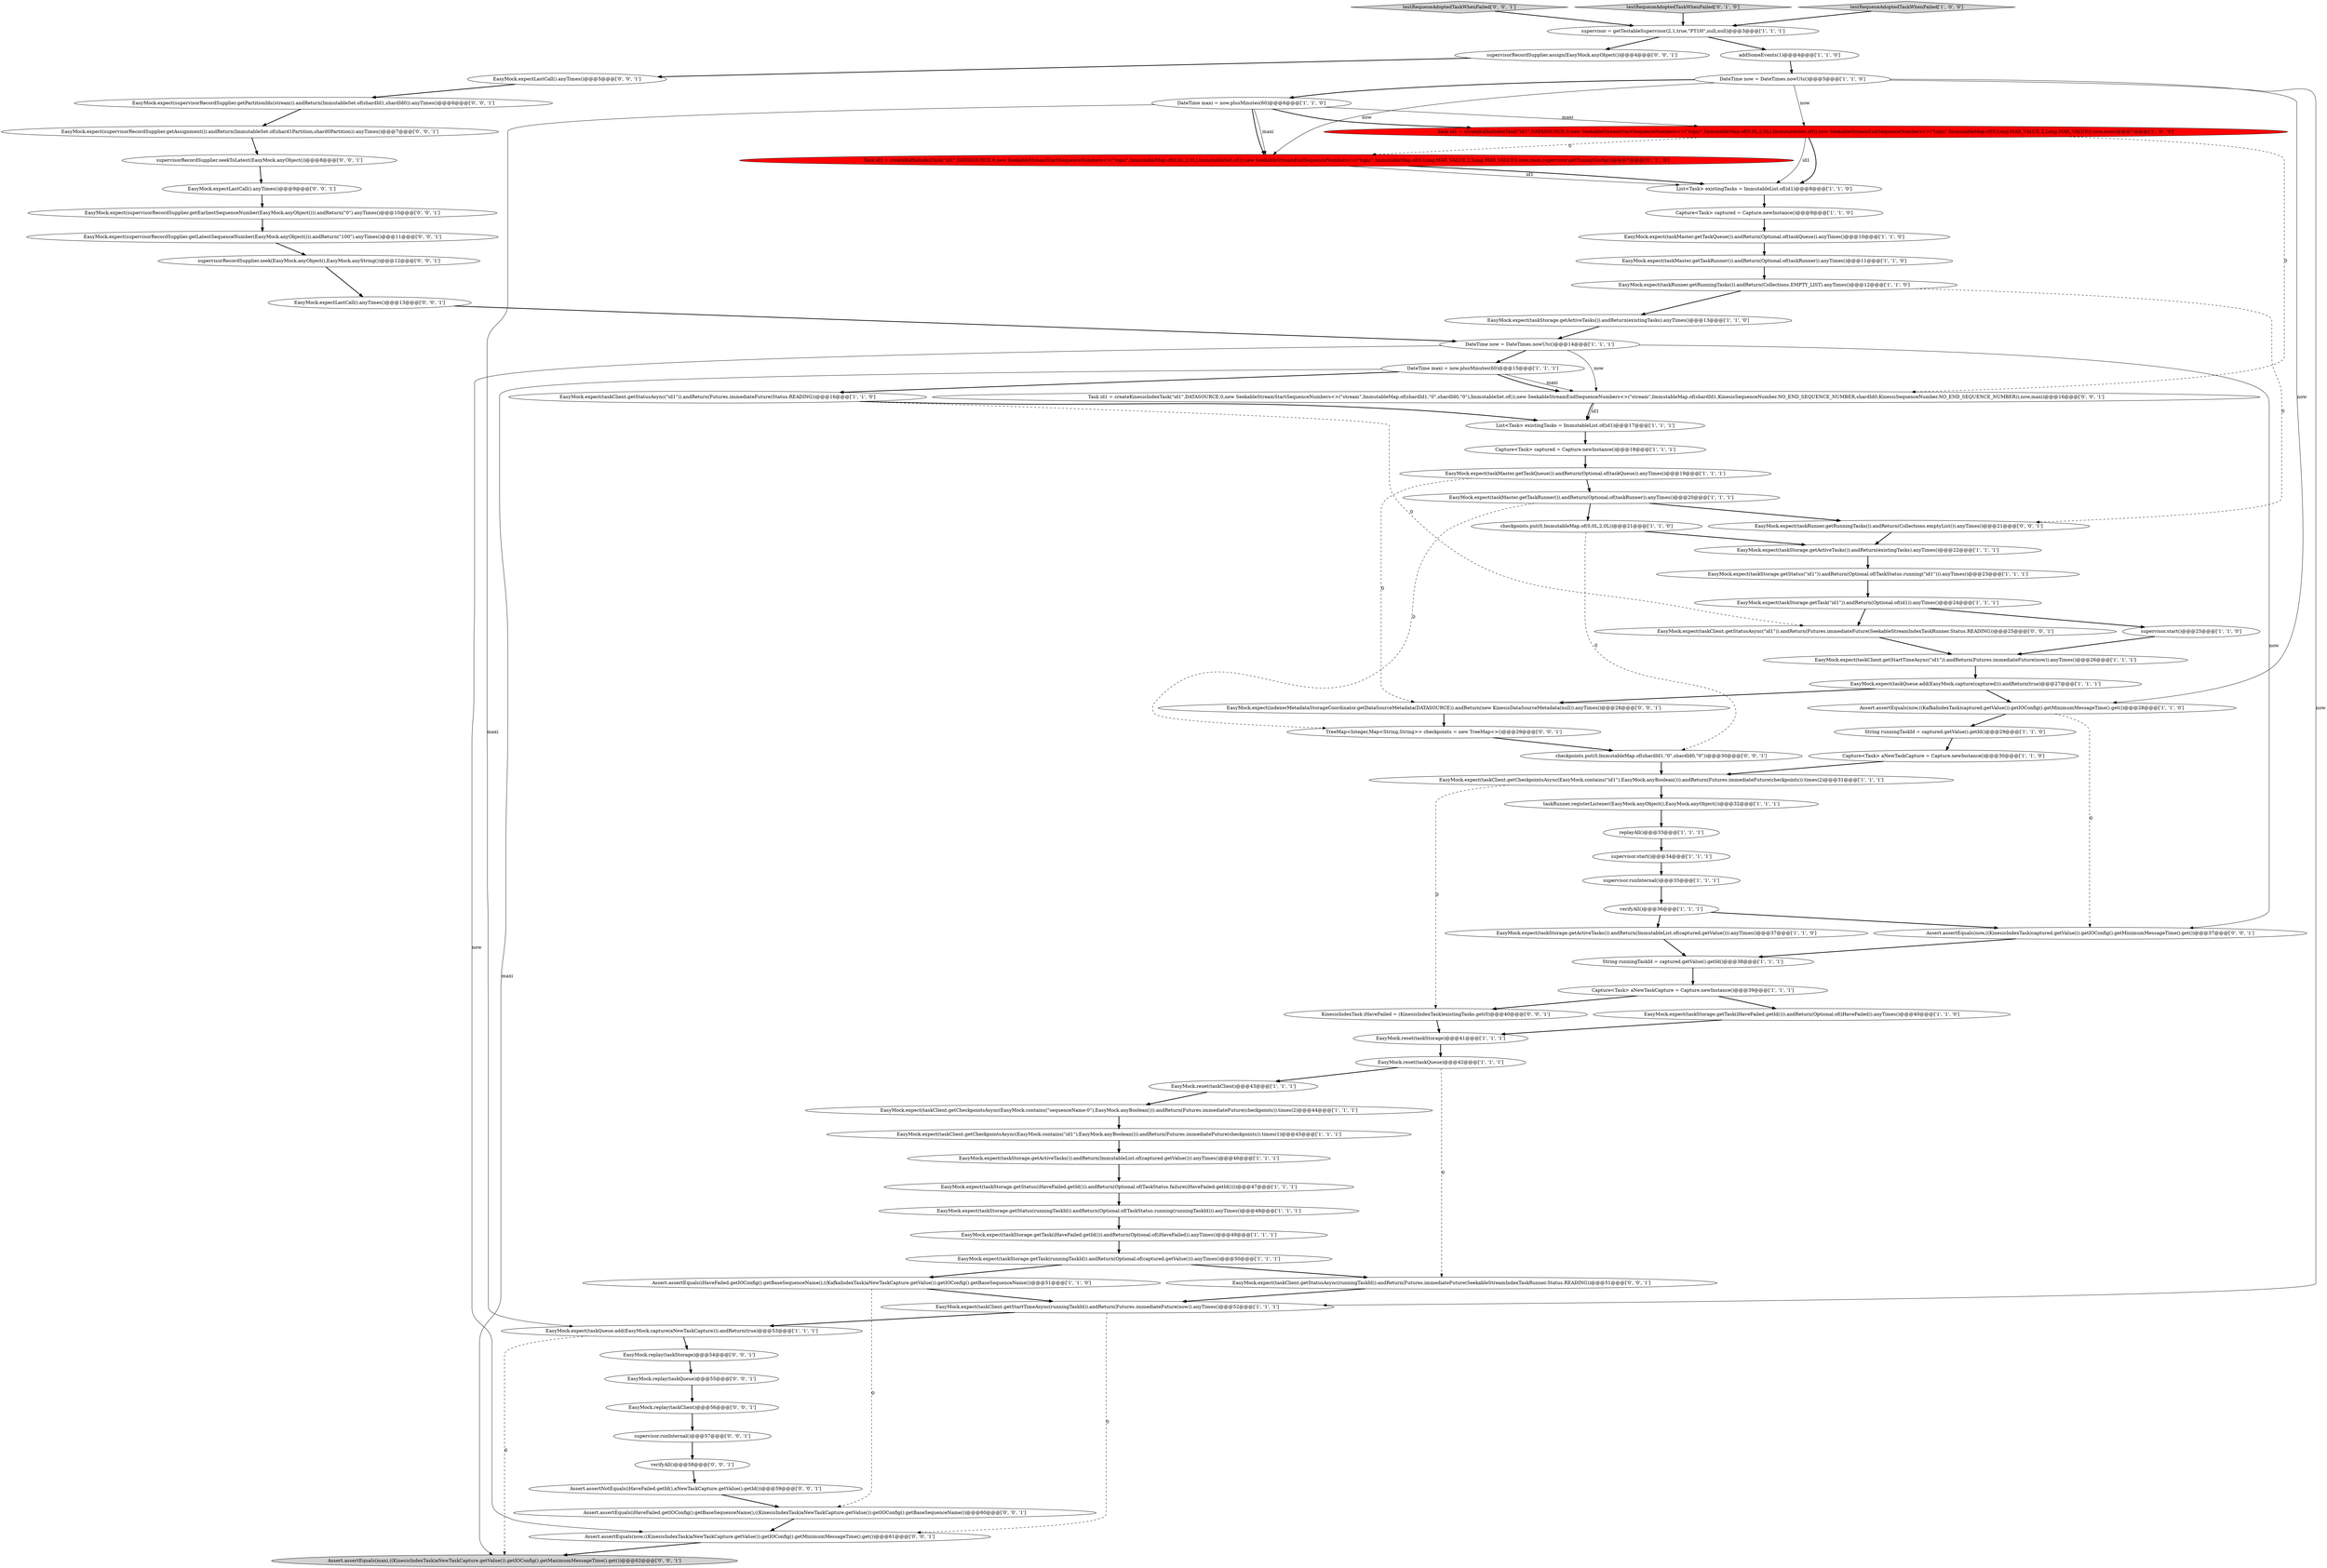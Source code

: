 digraph {
25 [style = filled, label = "EasyMock.expect(taskStorage.getTask(iHaveFailed.getId())).andReturn(Optional.of(iHaveFailed)).anyTimes()@@@49@@@['1', '1', '1']", fillcolor = white, shape = ellipse image = "AAA0AAABBB1BBB"];
8 [style = filled, label = "EasyMock.expect(taskStorage.getActiveTasks()).andReturn(existingTasks).anyTimes()@@@22@@@['1', '1', '1']", fillcolor = white, shape = ellipse image = "AAA0AAABBB1BBB"];
39 [style = filled, label = "Assert.assertEquals(now,((KafkaIndexTask)captured.getValue()).getIOConfig().getMinimumMessageTime().get())@@@28@@@['1', '1', '0']", fillcolor = white, shape = ellipse image = "AAA0AAABBB1BBB"];
23 [style = filled, label = "List<Task> existingTasks = ImmutableList.of(id1)@@@17@@@['1', '1', '1']", fillcolor = white, shape = ellipse image = "AAA0AAABBB1BBB"];
47 [style = filled, label = "Capture<Task> captured = Capture.newInstance()@@@18@@@['1', '1', '1']", fillcolor = white, shape = ellipse image = "AAA0AAABBB1BBB"];
9 [style = filled, label = "EasyMock.expect(taskQueue.add(EasyMock.capture(captured))).andReturn(true)@@@27@@@['1', '1', '1']", fillcolor = white, shape = ellipse image = "AAA0AAABBB1BBB"];
13 [style = filled, label = "EasyMock.expect(taskStorage.getStatus(\"id1\")).andReturn(Optional.of(TaskStatus.running(\"id1\"))).anyTimes()@@@23@@@['1', '1', '1']", fillcolor = white, shape = ellipse image = "AAA0AAABBB1BBB"];
33 [style = filled, label = "Capture<Task> aNewTaskCapture = Capture.newInstance()@@@30@@@['1', '1', '0']", fillcolor = white, shape = ellipse image = "AAA0AAABBB1BBB"];
50 [style = filled, label = "supervisor = getTestableSupervisor(2,1,true,\"PT1H\",null,null)@@@3@@@['1', '1', '1']", fillcolor = white, shape = ellipse image = "AAA0AAABBB1BBB"];
67 [style = filled, label = "EasyMock.replay(taskQueue)@@@55@@@['0', '0', '1']", fillcolor = white, shape = ellipse image = "AAA0AAABBB3BBB"];
43 [style = filled, label = "EasyMock.expect(taskStorage.getActiveTasks()).andReturn(ImmutableList.of(captured.getValue())).anyTimes()@@@37@@@['1', '1', '0']", fillcolor = white, shape = ellipse image = "AAA0AAABBB1BBB"];
28 [style = filled, label = "taskRunner.registerListener(EasyMock.anyObject(),EasyMock.anyObject())@@@32@@@['1', '1', '1']", fillcolor = white, shape = ellipse image = "AAA0AAABBB1BBB"];
34 [style = filled, label = "EasyMock.expect(taskStorage.getTask(runningTaskId)).andReturn(Optional.of(captured.getValue())).anyTimes()@@@50@@@['1', '1', '1']", fillcolor = white, shape = ellipse image = "AAA0AAABBB1BBB"];
48 [style = filled, label = "String runningTaskId = captured.getValue().getId()@@@38@@@['1', '1', '1']", fillcolor = white, shape = ellipse image = "AAA0AAABBB1BBB"];
4 [style = filled, label = "EasyMock.expect(taskRunner.getRunningTasks()).andReturn(Collections.EMPTY_LIST).anyTimes()@@@12@@@['1', '1', '0']", fillcolor = white, shape = ellipse image = "AAA0AAABBB1BBB"];
31 [style = filled, label = "EasyMock.expect(taskStorage.getActiveTasks()).andReturn(ImmutableList.of(captured.getValue())).anyTimes()@@@46@@@['1', '1', '1']", fillcolor = white, shape = ellipse image = "AAA0AAABBB1BBB"];
37 [style = filled, label = "EasyMock.expect(taskStorage.getActiveTasks()).andReturn(existingTasks).anyTimes()@@@13@@@['1', '1', '0']", fillcolor = white, shape = ellipse image = "AAA0AAABBB1BBB"];
59 [style = filled, label = "supervisor.runInternal()@@@57@@@['0', '0', '1']", fillcolor = white, shape = ellipse image = "AAA0AAABBB3BBB"];
55 [style = filled, label = "checkpoints.put(0,ImmutableMap.of(shardId1,\"0\",shardId0,\"0\"))@@@30@@@['0', '0', '1']", fillcolor = white, shape = ellipse image = "AAA0AAABBB3BBB"];
32 [style = filled, label = "addSomeEvents(1)@@@4@@@['1', '1', '0']", fillcolor = white, shape = ellipse image = "AAA0AAABBB1BBB"];
62 [style = filled, label = "Assert.assertEquals(iHaveFailed.getIOConfig().getBaseSequenceName(),((KinesisIndexTask)aNewTaskCapture.getValue()).getIOConfig().getBaseSequenceName())@@@60@@@['0', '0', '1']", fillcolor = white, shape = ellipse image = "AAA0AAABBB3BBB"];
40 [style = filled, label = "DateTime maxi = now.plusMinutes(60)@@@15@@@['1', '1', '1']", fillcolor = white, shape = ellipse image = "AAA0AAABBB1BBB"];
68 [style = filled, label = "testRequeueAdoptedTaskWhenFailed['0', '0', '1']", fillcolor = lightgray, shape = diamond image = "AAA0AAABBB3BBB"];
46 [style = filled, label = "DateTime maxi = now.plusMinutes(60)@@@6@@@['1', '1', '0']", fillcolor = white, shape = ellipse image = "AAA0AAABBB1BBB"];
52 [style = filled, label = "testRequeueAdoptedTaskWhenFailed['0', '1', '0']", fillcolor = lightgray, shape = diamond image = "AAA0AAABBB2BBB"];
72 [style = filled, label = "EasyMock.expect(supervisorRecordSupplier.getEarliestSequenceNumber(EasyMock.anyObject())).andReturn(\"0\").anyTimes()@@@10@@@['0', '0', '1']", fillcolor = white, shape = ellipse image = "AAA0AAABBB3BBB"];
58 [style = filled, label = "EasyMock.expect(supervisorRecordSupplier.getPartitionIds(stream)).andReturn(ImmutableSet.of(shardId1,shardId0)).anyTimes()@@@6@@@['0', '0', '1']", fillcolor = white, shape = ellipse image = "AAA0AAABBB3BBB"];
29 [style = filled, label = "EasyMock.reset(taskClient)@@@43@@@['1', '1', '1']", fillcolor = white, shape = ellipse image = "AAA0AAABBB1BBB"];
79 [style = filled, label = "Assert.assertEquals(now,((KinesisIndexTask)aNewTaskCapture.getValue()).getIOConfig().getMinimumMessageTime().get())@@@61@@@['0', '0', '1']", fillcolor = white, shape = ellipse image = "AAA0AAABBB3BBB"];
57 [style = filled, label = "Assert.assertEquals(maxi,((KinesisIndexTask)aNewTaskCapture.getValue()).getIOConfig().getMaximumMessageTime().get())@@@62@@@['0', '0', '1']", fillcolor = lightgray, shape = ellipse image = "AAA0AAABBB3BBB"];
12 [style = filled, label = "EasyMock.expect(taskStorage.getTask(iHaveFailed.getId())).andReturn(Optional.of(iHaveFailed)).anyTimes()@@@40@@@['1', '1', '0']", fillcolor = white, shape = ellipse image = "AAA0AAABBB1BBB"];
27 [style = filled, label = "Task id1 = createKafkaIndexTask(\"id1\",DATASOURCE,0,new SeekableStreamStartSequenceNumbers<>(\"topic\",ImmutableMap.of(0,0L,2,0L),ImmutableSet.of()),new SeekableStreamEndSequenceNumbers<>(\"topic\",ImmutableMap.of(0,Long.MAX_VALUE,2,Long.MAX_VALUE)),now,maxi)@@@7@@@['1', '0', '0']", fillcolor = red, shape = ellipse image = "AAA1AAABBB1BBB"];
7 [style = filled, label = "EasyMock.expect(taskClient.getCheckpointsAsync(EasyMock.contains(\"id1\"),EasyMock.anyBoolean())).andReturn(Futures.immediateFuture(checkpoints)).times(1)@@@45@@@['1', '1', '1']", fillcolor = white, shape = ellipse image = "AAA0AAABBB1BBB"];
30 [style = filled, label = "DateTime now = DateTimes.nowUtc()@@@14@@@['1', '1', '1']", fillcolor = white, shape = ellipse image = "AAA0AAABBB1BBB"];
56 [style = filled, label = "Assert.assertNotEquals(iHaveFailed.getId(),aNewTaskCapture.getValue().getId())@@@59@@@['0', '0', '1']", fillcolor = white, shape = ellipse image = "AAA0AAABBB3BBB"];
17 [style = filled, label = "EasyMock.expect(taskMaster.getTaskQueue()).andReturn(Optional.of(taskQueue)).anyTimes()@@@10@@@['1', '1', '0']", fillcolor = white, shape = ellipse image = "AAA0AAABBB1BBB"];
49 [style = filled, label = "supervisor.runInternal()@@@35@@@['1', '1', '1']", fillcolor = white, shape = ellipse image = "AAA0AAABBB1BBB"];
18 [style = filled, label = "Capture<Task> aNewTaskCapture = Capture.newInstance()@@@39@@@['1', '1', '1']", fillcolor = white, shape = ellipse image = "AAA0AAABBB1BBB"];
60 [style = filled, label = "EasyMock.replay(taskStorage)@@@54@@@['0', '0', '1']", fillcolor = white, shape = ellipse image = "AAA0AAABBB3BBB"];
6 [style = filled, label = "supervisor.start()@@@34@@@['1', '1', '1']", fillcolor = white, shape = ellipse image = "AAA0AAABBB1BBB"];
5 [style = filled, label = "Capture<Task> captured = Capture.newInstance()@@@9@@@['1', '1', '0']", fillcolor = white, shape = ellipse image = "AAA0AAABBB1BBB"];
14 [style = filled, label = "testRequeueAdoptedTaskWhenFailed['1', '0', '0']", fillcolor = lightgray, shape = diamond image = "AAA0AAABBB1BBB"];
0 [style = filled, label = "DateTime now = DateTimes.nowUtc()@@@5@@@['1', '1', '0']", fillcolor = white, shape = ellipse image = "AAA0AAABBB1BBB"];
38 [style = filled, label = "String runningTaskId = captured.getValue().getId()@@@29@@@['1', '1', '0']", fillcolor = white, shape = ellipse image = "AAA0AAABBB1BBB"];
45 [style = filled, label = "EasyMock.expect(taskClient.getStartTimeAsync(runningTaskId)).andReturn(Futures.immediateFuture(now)).anyTimes()@@@52@@@['1', '1', '1']", fillcolor = white, shape = ellipse image = "AAA0AAABBB1BBB"];
64 [style = filled, label = "EasyMock.expect(supervisorRecordSupplier.getAssignment()).andReturn(ImmutableSet.of(shard1Partition,shard0Partition)).anyTimes()@@@7@@@['0', '0', '1']", fillcolor = white, shape = ellipse image = "AAA0AAABBB3BBB"];
66 [style = filled, label = "Assert.assertEquals(now,((KinesisIndexTask)captured.getValue()).getIOConfig().getMinimumMessageTime().get())@@@37@@@['0', '0', '1']", fillcolor = white, shape = ellipse image = "AAA0AAABBB3BBB"];
71 [style = filled, label = "KinesisIndexTask iHaveFailed = (KinesisIndexTask)existingTasks.get(0)@@@40@@@['0', '0', '1']", fillcolor = white, shape = ellipse image = "AAA0AAABBB3BBB"];
10 [style = filled, label = "verifyAll()@@@36@@@['1', '1', '1']", fillcolor = white, shape = ellipse image = "AAA0AAABBB1BBB"];
36 [style = filled, label = "EasyMock.expect(taskClient.getCheckpointsAsync(EasyMock.contains(\"id1\"),EasyMock.anyBoolean())).andReturn(Futures.immediateFuture(checkpoints)).times(2)@@@31@@@['1', '1', '1']", fillcolor = white, shape = ellipse image = "AAA0AAABBB1BBB"];
51 [style = filled, label = "EasyMock.expect(taskStorage.getTask(\"id1\")).andReturn(Optional.of(id1)).anyTimes()@@@24@@@['1', '1', '1']", fillcolor = white, shape = ellipse image = "AAA0AAABBB1BBB"];
76 [style = filled, label = "supervisorRecordSupplier.seekToLatest(EasyMock.anyObject())@@@8@@@['0', '0', '1']", fillcolor = white, shape = ellipse image = "AAA0AAABBB3BBB"];
77 [style = filled, label = "supervisorRecordSupplier.seek(EasyMock.anyObject(),EasyMock.anyString())@@@12@@@['0', '0', '1']", fillcolor = white, shape = ellipse image = "AAA0AAABBB3BBB"];
35 [style = filled, label = "EasyMock.expect(taskClient.getStartTimeAsync(\"id1\")).andReturn(Futures.immediateFuture(now)).anyTimes()@@@26@@@['1', '1', '1']", fillcolor = white, shape = ellipse image = "AAA0AAABBB1BBB"];
54 [style = filled, label = "EasyMock.expect(taskClient.getStatusAsync(runningTaskId)).andReturn(Futures.immediateFuture(SeekableStreamIndexTaskRunner.Status.READING))@@@51@@@['0', '0', '1']", fillcolor = white, shape = ellipse image = "AAA0AAABBB3BBB"];
24 [style = filled, label = "checkpoints.put(0,ImmutableMap.of(0,0L,2,0L))@@@21@@@['1', '1', '0']", fillcolor = white, shape = ellipse image = "AAA0AAABBB1BBB"];
20 [style = filled, label = "EasyMock.expect(taskClient.getStatusAsync(\"id1\")).andReturn(Futures.immediateFuture(Status.READING))@@@16@@@['1', '1', '0']", fillcolor = white, shape = ellipse image = "AAA0AAABBB1BBB"];
53 [style = filled, label = "Task id1 = createKafkaIndexTask(\"id1\",DATASOURCE,0,new SeekableStreamStartSequenceNumbers<>(\"topic\",ImmutableMap.of(0,0L,2,0L),ImmutableSet.of()),new SeekableStreamEndSequenceNumbers<>(\"topic\",ImmutableMap.of(0,Long.MAX_VALUE,2,Long.MAX_VALUE)),now,maxi,supervisor.getTuningConfig())@@@7@@@['0', '1', '0']", fillcolor = red, shape = ellipse image = "AAA1AAABBB2BBB"];
65 [style = filled, label = "EasyMock.expectLastCall().anyTimes()@@@5@@@['0', '0', '1']", fillcolor = white, shape = ellipse image = "AAA0AAABBB3BBB"];
69 [style = filled, label = "EasyMock.expectLastCall().anyTimes()@@@13@@@['0', '0', '1']", fillcolor = white, shape = ellipse image = "AAA0AAABBB3BBB"];
2 [style = filled, label = "EasyMock.expect(taskClient.getCheckpointsAsync(EasyMock.contains(\"sequenceName-0\"),EasyMock.anyBoolean())).andReturn(Futures.immediateFuture(checkpoints)).times(2)@@@44@@@['1', '1', '1']", fillcolor = white, shape = ellipse image = "AAA0AAABBB1BBB"];
63 [style = filled, label = "verifyAll()@@@58@@@['0', '0', '1']", fillcolor = white, shape = ellipse image = "AAA0AAABBB3BBB"];
19 [style = filled, label = "EasyMock.expect(taskMaster.getTaskRunner()).andReturn(Optional.of(taskRunner)).anyTimes()@@@11@@@['1', '1', '0']", fillcolor = white, shape = ellipse image = "AAA0AAABBB1BBB"];
26 [style = filled, label = "EasyMock.expect(taskQueue.add(EasyMock.capture(aNewTaskCapture))).andReturn(true)@@@53@@@['1', '1', '1']", fillcolor = white, shape = ellipse image = "AAA0AAABBB1BBB"];
42 [style = filled, label = "EasyMock.expect(taskMaster.getTaskQueue()).andReturn(Optional.of(taskQueue)).anyTimes()@@@19@@@['1', '1', '1']", fillcolor = white, shape = ellipse image = "AAA0AAABBB1BBB"];
81 [style = filled, label = "EasyMock.expect(taskRunner.getRunningTasks()).andReturn(Collections.emptyList()).anyTimes()@@@21@@@['0', '0', '1']", fillcolor = white, shape = ellipse image = "AAA0AAABBB3BBB"];
82 [style = filled, label = "EasyMock.expect(supervisorRecordSupplier.getLatestSequenceNumber(EasyMock.anyObject())).andReturn(\"100\").anyTimes()@@@11@@@['0', '0', '1']", fillcolor = white, shape = ellipse image = "AAA0AAABBB3BBB"];
74 [style = filled, label = "EasyMock.replay(taskClient)@@@56@@@['0', '0', '1']", fillcolor = white, shape = ellipse image = "AAA0AAABBB3BBB"];
73 [style = filled, label = "Task id1 = createKinesisIndexTask(\"id1\",DATASOURCE,0,new SeekableStreamStartSequenceNumbers<>(\"stream\",ImmutableMap.of(shardId1,\"0\",shardId0,\"0\"),ImmutableSet.of()),new SeekableStreamEndSequenceNumbers<>(\"stream\",ImmutableMap.of(shardId1,KinesisSequenceNumber.NO_END_SEQUENCE_NUMBER,shardId0,KinesisSequenceNumber.NO_END_SEQUENCE_NUMBER)),now,maxi)@@@16@@@['0', '0', '1']", fillcolor = white, shape = ellipse image = "AAA0AAABBB3BBB"];
15 [style = filled, label = "replayAll()@@@33@@@['1', '1', '1']", fillcolor = white, shape = ellipse image = "AAA0AAABBB1BBB"];
41 [style = filled, label = "EasyMock.reset(taskQueue)@@@42@@@['1', '1', '1']", fillcolor = white, shape = ellipse image = "AAA0AAABBB1BBB"];
70 [style = filled, label = "EasyMock.expect(indexerMetadataStorageCoordinator.getDataSourceMetadata(DATASOURCE)).andReturn(new KinesisDataSourceMetadata(null)).anyTimes()@@@28@@@['0', '0', '1']", fillcolor = white, shape = ellipse image = "AAA0AAABBB3BBB"];
1 [style = filled, label = "EasyMock.reset(taskStorage)@@@41@@@['1', '1', '1']", fillcolor = white, shape = ellipse image = "AAA0AAABBB1BBB"];
21 [style = filled, label = "Assert.assertEquals(iHaveFailed.getIOConfig().getBaseSequenceName(),((KafkaIndexTask)aNewTaskCapture.getValue()).getIOConfig().getBaseSequenceName())@@@51@@@['1', '1', '0']", fillcolor = white, shape = ellipse image = "AAA0AAABBB1BBB"];
16 [style = filled, label = "supervisor.start()@@@25@@@['1', '1', '0']", fillcolor = white, shape = ellipse image = "AAA0AAABBB1BBB"];
44 [style = filled, label = "EasyMock.expect(taskStorage.getStatus(iHaveFailed.getId())).andReturn(Optional.of(TaskStatus.failure(iHaveFailed.getId())))@@@47@@@['1', '1', '1']", fillcolor = white, shape = ellipse image = "AAA0AAABBB1BBB"];
22 [style = filled, label = "List<Task> existingTasks = ImmutableList.of(id1)@@@8@@@['1', '1', '0']", fillcolor = white, shape = ellipse image = "AAA0AAABBB1BBB"];
75 [style = filled, label = "TreeMap<Integer,Map<String,String>> checkpoints = new TreeMap<>()@@@29@@@['0', '0', '1']", fillcolor = white, shape = ellipse image = "AAA0AAABBB3BBB"];
3 [style = filled, label = "EasyMock.expect(taskMaster.getTaskRunner()).andReturn(Optional.of(taskRunner)).anyTimes()@@@20@@@['1', '1', '1']", fillcolor = white, shape = ellipse image = "AAA0AAABBB1BBB"];
61 [style = filled, label = "EasyMock.expect(taskClient.getStatusAsync(\"id1\")).andReturn(Futures.immediateFuture(SeekableStreamIndexTaskRunner.Status.READING))@@@25@@@['0', '0', '1']", fillcolor = white, shape = ellipse image = "AAA0AAABBB3BBB"];
78 [style = filled, label = "supervisorRecordSupplier.assign(EasyMock.anyObject())@@@4@@@['0', '0', '1']", fillcolor = white, shape = ellipse image = "AAA0AAABBB3BBB"];
11 [style = filled, label = "EasyMock.expect(taskStorage.getStatus(runningTaskId)).andReturn(Optional.of(TaskStatus.running(runningTaskId))).anyTimes()@@@48@@@['1', '1', '1']", fillcolor = white, shape = ellipse image = "AAA0AAABBB1BBB"];
80 [style = filled, label = "EasyMock.expectLastCall().anyTimes()@@@9@@@['0', '0', '1']", fillcolor = white, shape = ellipse image = "AAA0AAABBB3BBB"];
50->32 [style = bold, label=""];
55->36 [style = bold, label=""];
10->66 [style = bold, label=""];
25->34 [style = bold, label=""];
3->24 [style = bold, label=""];
0->46 [style = bold, label=""];
68->50 [style = bold, label=""];
32->0 [style = bold, label=""];
36->28 [style = bold, label=""];
27->73 [style = dashed, label="0"];
63->56 [style = bold, label=""];
46->26 [style = solid, label="maxi"];
7->31 [style = bold, label=""];
30->79 [style = solid, label="now"];
40->20 [style = bold, label=""];
72->82 [style = bold, label=""];
0->45 [style = solid, label="now"];
69->30 [style = bold, label=""];
3->75 [style = dashed, label="0"];
9->70 [style = bold, label=""];
13->51 [style = bold, label=""];
26->60 [style = bold, label=""];
29->2 [style = bold, label=""];
51->61 [style = bold, label=""];
49->10 [style = bold, label=""];
39->38 [style = bold, label=""];
42->3 [style = bold, label=""];
45->79 [style = dashed, label="0"];
30->40 [style = bold, label=""];
39->66 [style = dashed, label="0"];
48->18 [style = bold, label=""];
20->61 [style = dashed, label="0"];
26->57 [style = dashed, label="0"];
11->25 [style = bold, label=""];
74->59 [style = bold, label=""];
9->39 [style = bold, label=""];
53->22 [style = solid, label="id1"];
1->41 [style = bold, label=""];
3->81 [style = bold, label=""];
76->80 [style = bold, label=""];
62->79 [style = bold, label=""];
64->76 [style = bold, label=""];
79->57 [style = bold, label=""];
18->12 [style = bold, label=""];
34->54 [style = bold, label=""];
56->62 [style = bold, label=""];
6->49 [style = bold, label=""];
46->53 [style = solid, label="maxi"];
51->16 [style = bold, label=""];
24->55 [style = dashed, label="0"];
5->17 [style = bold, label=""];
27->22 [style = bold, label=""];
12->1 [style = bold, label=""];
22->5 [style = bold, label=""];
27->53 [style = dashed, label="0"];
0->27 [style = solid, label="now"];
66->48 [style = bold, label=""];
30->66 [style = solid, label="now"];
21->45 [style = bold, label=""];
20->23 [style = bold, label=""];
70->75 [style = bold, label=""];
33->36 [style = bold, label=""];
59->63 [style = bold, label=""];
24->8 [style = bold, label=""];
27->22 [style = solid, label="id1"];
38->33 [style = bold, label=""];
71->1 [style = bold, label=""];
75->55 [style = bold, label=""];
4->81 [style = dashed, label="0"];
10->43 [style = bold, label=""];
47->42 [style = bold, label=""];
80->72 [style = bold, label=""];
35->9 [style = bold, label=""];
37->30 [style = bold, label=""];
82->77 [style = bold, label=""];
0->53 [style = solid, label="now"];
77->69 [style = bold, label=""];
30->73 [style = solid, label="now"];
73->23 [style = bold, label=""];
40->73 [style = solid, label="maxi"];
73->23 [style = solid, label="id1"];
78->65 [style = bold, label=""];
31->44 [style = bold, label=""];
23->47 [style = bold, label=""];
14->50 [style = bold, label=""];
52->50 [style = bold, label=""];
0->39 [style = solid, label="now"];
46->27 [style = solid, label="maxi"];
34->21 [style = bold, label=""];
8->13 [style = bold, label=""];
58->64 [style = bold, label=""];
36->71 [style = dashed, label="0"];
42->70 [style = dashed, label="0"];
61->35 [style = bold, label=""];
21->62 [style = dashed, label="0"];
54->45 [style = bold, label=""];
28->15 [style = bold, label=""];
41->29 [style = bold, label=""];
43->48 [style = bold, label=""];
67->74 [style = bold, label=""];
46->53 [style = bold, label=""];
15->6 [style = bold, label=""];
41->54 [style = dashed, label="0"];
53->22 [style = bold, label=""];
40->73 [style = bold, label=""];
17->19 [style = bold, label=""];
18->71 [style = bold, label=""];
60->67 [style = bold, label=""];
65->58 [style = bold, label=""];
4->37 [style = bold, label=""];
50->78 [style = bold, label=""];
46->27 [style = bold, label=""];
40->57 [style = solid, label="maxi"];
44->11 [style = bold, label=""];
81->8 [style = bold, label=""];
45->26 [style = bold, label=""];
19->4 [style = bold, label=""];
2->7 [style = bold, label=""];
16->35 [style = bold, label=""];
}
